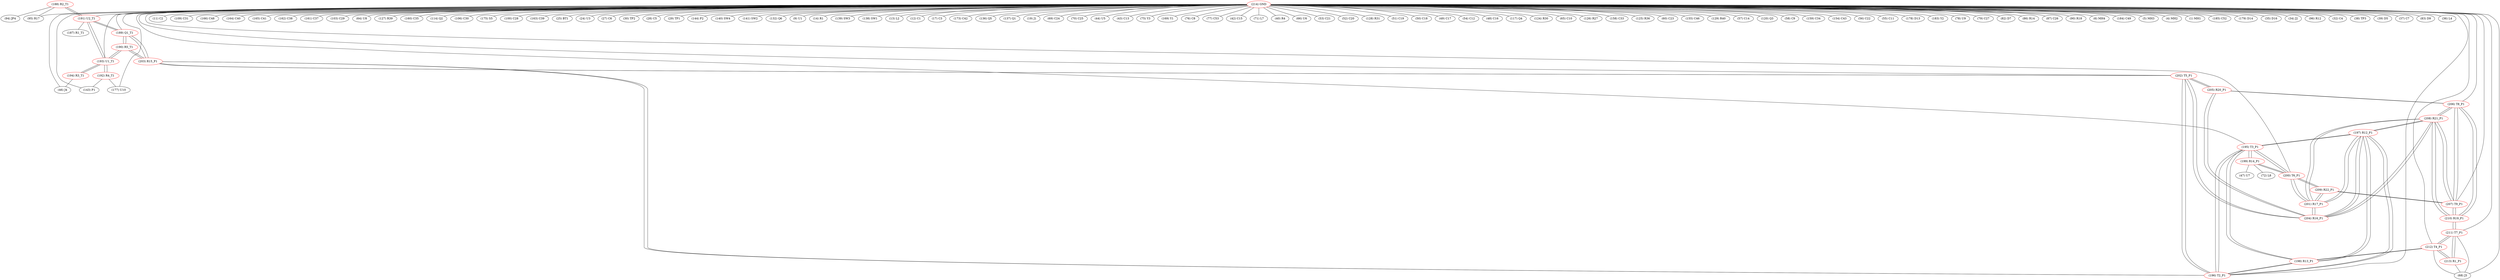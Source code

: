 graph {
	188 [label="(188) R2_T1" color=red]
	95 [label="(95) R17"]
	94 [label="(94) JP4"]
	191 [label="(191) U2_T1"]
	189 [label="(189) Q1_T1" color=red]
	191 [label="(191) U2_T1"]
	203 [label="(203) R15_P1"]
	190 [label="(190) R5_T1"]
	190 [label="(190) R5_T1" color=red]
	193 [label="(193) U1_T1"]
	203 [label="(203) R15_P1"]
	189 [label="(189) Q1_T1"]
	191 [label="(191) U2_T1" color=red]
	188 [label="(188) R2_T1"]
	193 [label="(193) U1_T1"]
	187 [label="(187) R1_T1"]
	189 [label="(189) Q1_T1"]
	192 [label="(192) R4_T1" color=red]
	177 [label="(177) U10"]
	143 [label="(143) P1"]
	193 [label="(193) U1_T1"]
	193 [label="(193) U1_T1" color=red]
	194 [label="(194) R3_T1"]
	192 [label="(192) R4_T1"]
	191 [label="(191) U2_T1"]
	190 [label="(190) R5_T1"]
	194 [label="(194) R3_T1" color=red]
	46 [label="(46) J4"]
	193 [label="(193) U1_T1"]
	195 [label="(195) T3_P1" color=red]
	199 [label="(199) R14_P1"]
	200 [label="(200) T6_P1"]
	198 [label="(198) R13_P1"]
	197 [label="(197) R12_P1"]
	196 [label="(196) T2_P1"]
	196 [label="(196) T2_P1" color=red]
	198 [label="(198) R13_P1"]
	195 [label="(195) T3_P1"]
	197 [label="(197) R12_P1"]
	202 [label="(202) T5_P1"]
	203 [label="(203) R15_P1"]
	197 [label="(197) R12_P1" color=red]
	208 [label="(208) R21_P1"]
	204 [label="(204) R16_P1"]
	201 [label="(201) R17_P1"]
	198 [label="(198) R13_P1"]
	195 [label="(195) T3_P1"]
	196 [label="(196) T2_P1"]
	198 [label="(198) R13_P1" color=red]
	212 [label="(212) T4_P1"]
	195 [label="(195) T3_P1"]
	197 [label="(197) R12_P1"]
	196 [label="(196) T2_P1"]
	199 [label="(199) R14_P1" color=red]
	47 [label="(47) U7"]
	72 [label="(72) L8"]
	195 [label="(195) T3_P1"]
	200 [label="(200) T6_P1"]
	200 [label="(200) T6_P1" color=red]
	199 [label="(199) R14_P1"]
	195 [label="(195) T3_P1"]
	209 [label="(209) R22_P1"]
	201 [label="(201) R17_P1"]
	201 [label="(201) R17_P1" color=red]
	208 [label="(208) R21_P1"]
	204 [label="(204) R16_P1"]
	197 [label="(197) R12_P1"]
	209 [label="(209) R22_P1"]
	200 [label="(200) T6_P1"]
	202 [label="(202) T5_P1" color=red]
	196 [label="(196) T2_P1"]
	203 [label="(203) R15_P1"]
	204 [label="(204) R16_P1"]
	205 [label="(205) R20_P1"]
	203 [label="(203) R15_P1" color=red]
	190 [label="(190) R5_T1"]
	189 [label="(189) Q1_T1"]
	196 [label="(196) T2_P1"]
	202 [label="(202) T5_P1"]
	204 [label="(204) R16_P1" color=red]
	208 [label="(208) R21_P1"]
	197 [label="(197) R12_P1"]
	201 [label="(201) R17_P1"]
	202 [label="(202) T5_P1"]
	205 [label="(205) R20_P1"]
	205 [label="(205) R20_P1" color=red]
	206 [label="(206) T8_P1"]
	204 [label="(204) R16_P1"]
	202 [label="(202) T5_P1"]
	206 [label="(206) T8_P1" color=red]
	207 [label="(207) T9_P1"]
	208 [label="(208) R21_P1"]
	210 [label="(210) R19_P1"]
	205 [label="(205) R20_P1"]
	207 [label="(207) T9_P1" color=red]
	209 [label="(209) R22_P1"]
	208 [label="(208) R21_P1"]
	206 [label="(206) T8_P1"]
	210 [label="(210) R19_P1"]
	208 [label="(208) R21_P1" color=red]
	204 [label="(204) R16_P1"]
	197 [label="(197) R12_P1"]
	201 [label="(201) R17_P1"]
	207 [label="(207) T9_P1"]
	206 [label="(206) T8_P1"]
	210 [label="(210) R19_P1"]
	209 [label="(209) R22_P1" color=red]
	207 [label="(207) T9_P1"]
	200 [label="(200) T6_P1"]
	201 [label="(201) R17_P1"]
	210 [label="(210) R19_P1" color=red]
	207 [label="(207) T9_P1"]
	208 [label="(208) R21_P1"]
	206 [label="(206) T8_P1"]
	211 [label="(211) T7_P1"]
	211 [label="(211) T7_P1" color=red]
	213 [label="(213) R1_P1"]
	212 [label="(212) T4_P1"]
	68 [label="(68) J3"]
	210 [label="(210) R19_P1"]
	212 [label="(212) T4_P1" color=red]
	198 [label="(198) R13_P1"]
	213 [label="(213) R1_P1"]
	211 [label="(211) T7_P1"]
	68 [label="(68) J3"]
	213 [label="(213) R1_P1" color=red]
	212 [label="(212) T4_P1"]
	211 [label="(211) T7_P1"]
	68 [label="(68) J3"]
	214 [label="(214) GND" color=red]
	11 [label="(11) C2"]
	109 [label="(109) C31"]
	166 [label="(166) C48"]
	164 [label="(164) C40"]
	165 [label="(165) C41"]
	162 [label="(162) C38"]
	161 [label="(161) C37"]
	103 [label="(103) C29"]
	64 [label="(64) U8"]
	127 [label="(127) R39"]
	160 [label="(160) C35"]
	114 [label="(114) Q2"]
	106 [label="(106) C30"]
	175 [label="(175) S5"]
	100 [label="(100) C28"]
	163 [label="(163) C39"]
	25 [label="(25) BT1"]
	24 [label="(24) U3"]
	27 [label="(27) C6"]
	177 [label="(177) U10"]
	30 [label="(30) TP2"]
	28 [label="(28) C5"]
	29 [label="(29) TP1"]
	144 [label="(144) P2"]
	140 [label="(140) SW4"]
	141 [label="(141) SW2"]
	132 [label="(132) Q6"]
	9 [label="(9) U1"]
	14 [label="(14) R1"]
	139 [label="(139) SW3"]
	138 [label="(138) SW1"]
	13 [label="(13) L2"]
	12 [label="(12) C1"]
	17 [label="(17) C3"]
	173 [label="(173) C42"]
	136 [label="(136) Q5"]
	137 [label="(137) Q1"]
	19 [label="(19) J1"]
	69 [label="(69) C24"]
	70 [label="(70) C25"]
	44 [label="(44) U5"]
	43 [label="(43) C13"]
	75 [label="(75) Y3"]
	68 [label="(68) J3"]
	169 [label="(169) Y1"]
	76 [label="(76) C8"]
	77 [label="(77) C53"]
	42 [label="(42) C15"]
	46 [label="(46) J4"]
	71 [label="(71) L7"]
	40 [label="(40) R4"]
	66 [label="(66) U6"]
	53 [label="(53) C21"]
	52 [label="(52) C20"]
	128 [label="(128) R31"]
	51 [label="(51) C19"]
	50 [label="(50) C18"]
	49 [label="(49) C17"]
	54 [label="(54) C12"]
	48 [label="(48) C16"]
	117 [label="(117) Q4"]
	124 [label="(124) R30"]
	65 [label="(65) C10"]
	126 [label="(126) R27"]
	158 [label="(158) C33"]
	125 [label="(125) R36"]
	60 [label="(60) C23"]
	155 [label="(155) C46"]
	129 [label="(129) R40"]
	57 [label="(57) C14"]
	120 [label="(120) Q3"]
	58 [label="(58) C9"]
	159 [label="(159) C34"]
	154 [label="(154) C43"]
	56 [label="(56) C22"]
	55 [label="(55) C11"]
	143 [label="(143) P1"]
	178 [label="(178) D13"]
	183 [label="(183) Y2"]
	78 [label="(78) U9"]
	79 [label="(79) C27"]
	82 [label="(82) D7"]
	86 [label="(86) R14"]
	87 [label="(87) C26"]
	90 [label="(90) R18"]
	6 [label="(6) MH4"]
	184 [label="(184) C49"]
	5 [label="(5) MH3"]
	4 [label="(4) MH2"]
	1 [label="(1) MH1"]
	185 [label="(185) C52"]
	179 [label="(179) D14"]
	35 [label="(35) D16"]
	34 [label="(34) J2"]
	96 [label="(96) R12"]
	32 [label="(32) C4"]
	38 [label="(38) TP3"]
	39 [label="(39) D5"]
	37 [label="(37) C7"]
	95 [label="(95) R17"]
	83 [label="(83) D9"]
	36 [label="(36) L4"]
	189 [label="(189) Q1_T1"]
	191 [label="(191) U2_T1"]
	193 [label="(193) U1_T1"]
	195 [label="(195) T3_P1"]
	212 [label="(212) T4_P1"]
	211 [label="(211) T7_P1"]
	202 [label="(202) T5_P1"]
	207 [label="(207) T9_P1"]
	206 [label="(206) T8_P1"]
	200 [label="(200) T6_P1"]
	196 [label="(196) T2_P1"]
	188 -- 95
	188 -- 94
	188 -- 191
	189 -- 191
	189 -- 203
	189 -- 190
	190 -- 193
	190 -- 203
	190 -- 189
	191 -- 188
	191 -- 193
	191 -- 187
	191 -- 189
	192 -- 177
	192 -- 143
	192 -- 193
	193 -- 194
	193 -- 192
	193 -- 191
	193 -- 190
	194 -- 46
	194 -- 193
	195 -- 199
	195 -- 200
	195 -- 198
	195 -- 197
	195 -- 196
	196 -- 198
	196 -- 195
	196 -- 197
	196 -- 202
	196 -- 203
	197 -- 208
	197 -- 204
	197 -- 201
	197 -- 198
	197 -- 195
	197 -- 196
	198 -- 212
	198 -- 195
	198 -- 197
	198 -- 196
	199 -- 47
	199 -- 72
	199 -- 195
	199 -- 200
	200 -- 199
	200 -- 195
	200 -- 209
	200 -- 201
	201 -- 208
	201 -- 204
	201 -- 197
	201 -- 209
	201 -- 200
	202 -- 196
	202 -- 203
	202 -- 204
	202 -- 205
	203 -- 190
	203 -- 189
	203 -- 196
	203 -- 202
	204 -- 208
	204 -- 197
	204 -- 201
	204 -- 202
	204 -- 205
	205 -- 206
	205 -- 204
	205 -- 202
	206 -- 207
	206 -- 208
	206 -- 210
	206 -- 205
	207 -- 209
	207 -- 208
	207 -- 206
	207 -- 210
	208 -- 204
	208 -- 197
	208 -- 201
	208 -- 207
	208 -- 206
	208 -- 210
	209 -- 207
	209 -- 200
	209 -- 201
	210 -- 207
	210 -- 208
	210 -- 206
	210 -- 211
	211 -- 213
	211 -- 212
	211 -- 68
	211 -- 210
	212 -- 198
	212 -- 213
	212 -- 211
	212 -- 68
	213 -- 212
	213 -- 211
	213 -- 68
	214 -- 11
	214 -- 109
	214 -- 166
	214 -- 164
	214 -- 165
	214 -- 162
	214 -- 161
	214 -- 103
	214 -- 64
	214 -- 127
	214 -- 160
	214 -- 114
	214 -- 106
	214 -- 175
	214 -- 100
	214 -- 163
	214 -- 25
	214 -- 24
	214 -- 27
	214 -- 177
	214 -- 30
	214 -- 28
	214 -- 29
	214 -- 144
	214 -- 140
	214 -- 141
	214 -- 132
	214 -- 9
	214 -- 14
	214 -- 139
	214 -- 138
	214 -- 13
	214 -- 12
	214 -- 17
	214 -- 173
	214 -- 136
	214 -- 137
	214 -- 19
	214 -- 69
	214 -- 70
	214 -- 44
	214 -- 43
	214 -- 75
	214 -- 68
	214 -- 169
	214 -- 76
	214 -- 77
	214 -- 42
	214 -- 46
	214 -- 71
	214 -- 40
	214 -- 66
	214 -- 53
	214 -- 52
	214 -- 128
	214 -- 51
	214 -- 50
	214 -- 49
	214 -- 54
	214 -- 48
	214 -- 117
	214 -- 124
	214 -- 65
	214 -- 126
	214 -- 158
	214 -- 125
	214 -- 60
	214 -- 155
	214 -- 129
	214 -- 57
	214 -- 120
	214 -- 58
	214 -- 159
	214 -- 154
	214 -- 56
	214 -- 55
	214 -- 143
	214 -- 178
	214 -- 183
	214 -- 78
	214 -- 79
	214 -- 82
	214 -- 86
	214 -- 87
	214 -- 90
	214 -- 6
	214 -- 184
	214 -- 5
	214 -- 4
	214 -- 1
	214 -- 185
	214 -- 179
	214 -- 35
	214 -- 34
	214 -- 96
	214 -- 32
	214 -- 38
	214 -- 39
	214 -- 37
	214 -- 95
	214 -- 83
	214 -- 36
	214 -- 189
	214 -- 191
	214 -- 193
	214 -- 195
	214 -- 212
	214 -- 211
	214 -- 202
	214 -- 207
	214 -- 206
	214 -- 200
	214 -- 196
}